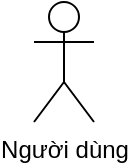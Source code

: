 <mxfile version="20.0.4" type="github"><diagram id="jBtTjO7NlrIGIKfBwDJG" name="Page-1"><mxGraphModel dx="1374" dy="800" grid="1" gridSize="10" guides="1" tooltips="1" connect="1" arrows="1" fold="1" page="1" pageScale="1" pageWidth="850" pageHeight="1100" math="0" shadow="0"><root><mxCell id="0"/><mxCell id="1" parent="0"/><mxCell id="8aYMuTenBSdRTvFc2gZG-1" value="Người dùng" style="shape=umlActor;verticalLabelPosition=bottom;verticalAlign=top;html=1;" vertex="1" parent="1"><mxGeometry x="100" y="200" width="30" height="60" as="geometry"/></mxCell></root></mxGraphModel></diagram></mxfile>
